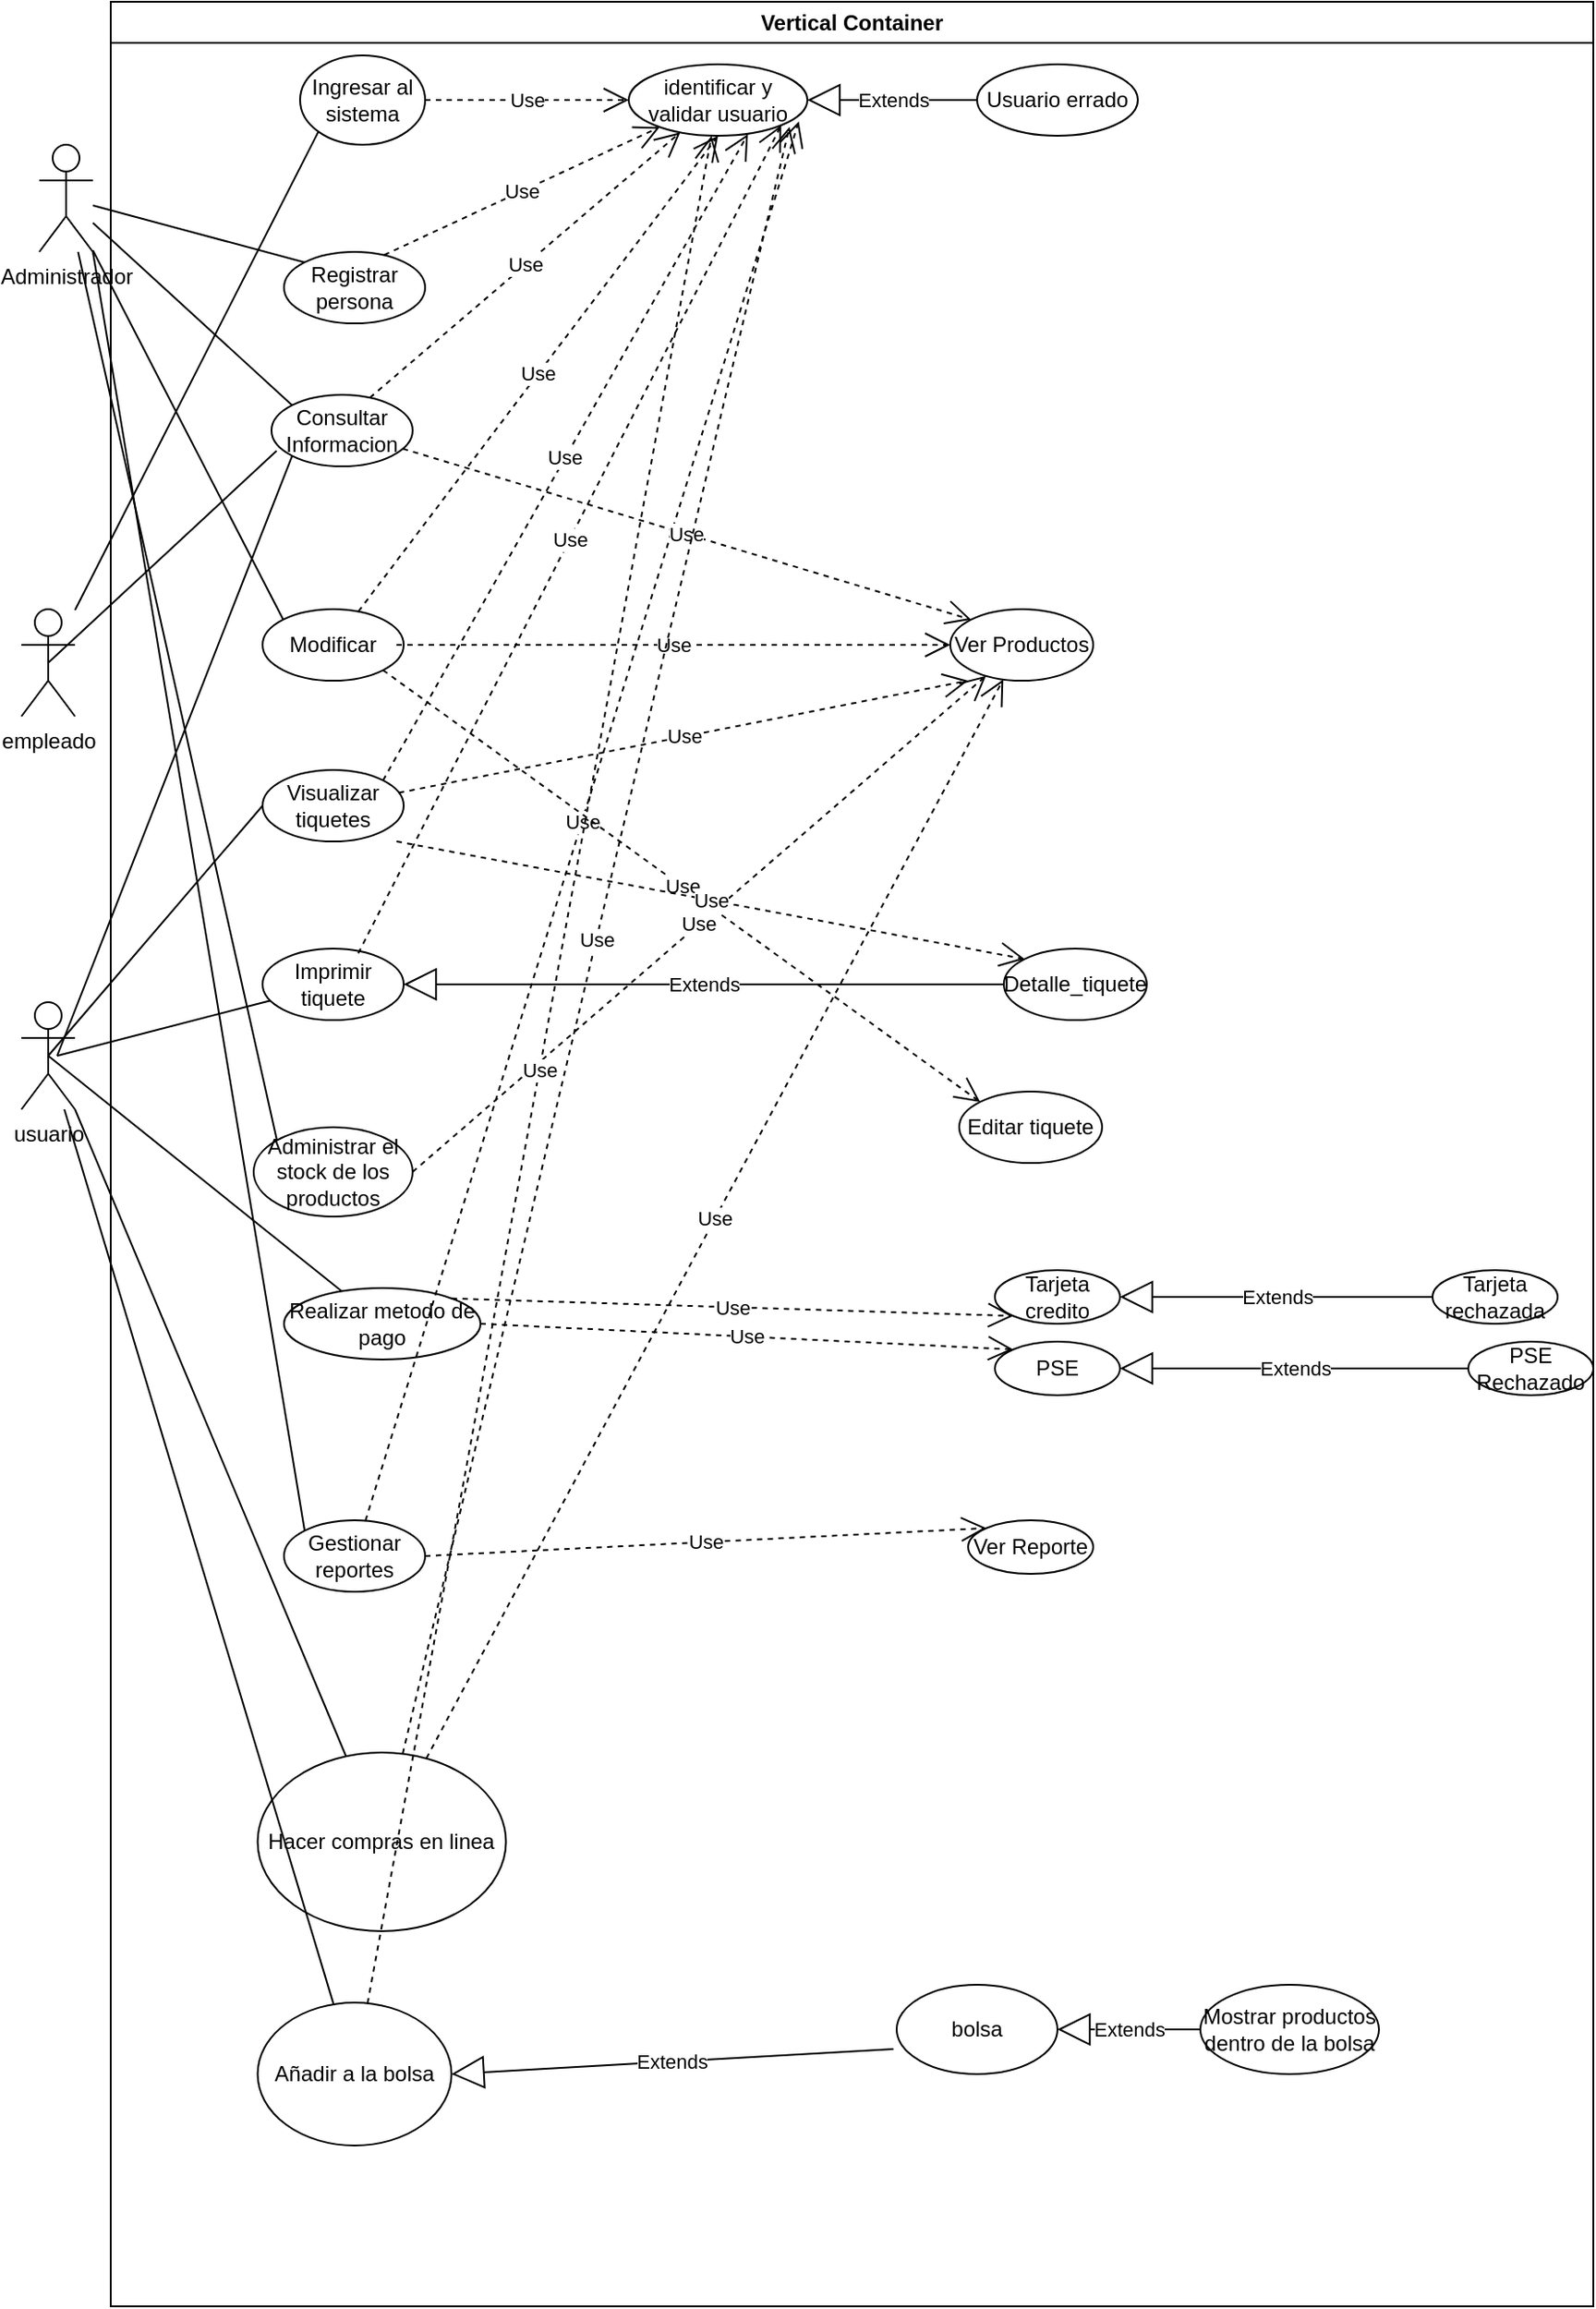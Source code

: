 <mxfile version="20.7.4" type="device"><diagram id="C-sX4_jgxhw4L1pvqhhu" name="Página-1"><mxGraphModel dx="2236" dy="619" grid="1" gridSize="10" guides="1" tooltips="1" connect="1" arrows="1" fold="1" page="1" pageScale="1" pageWidth="827" pageHeight="1169" math="0" shadow="0"><root><mxCell id="0"/><mxCell id="1" parent="0"/><mxCell id="_Qe7ZNRa4yLSz9zoLtBn-6" value="Administrador" style="shape=umlActor;verticalLabelPosition=bottom;verticalAlign=top;html=1;outlineConnect=0;" parent="1" vertex="1"><mxGeometry x="-30" y="140" width="30" height="60" as="geometry"/></mxCell><mxCell id="_Qe7ZNRa4yLSz9zoLtBn-7" value="empleado" style="shape=umlActor;verticalLabelPosition=bottom;verticalAlign=top;html=1;outlineConnect=0;" parent="1" vertex="1"><mxGeometry x="-40" y="400" width="30" height="60" as="geometry"/></mxCell><mxCell id="_Qe7ZNRa4yLSz9zoLtBn-8" value="usuario" style="shape=umlActor;verticalLabelPosition=bottom;verticalAlign=top;html=1;outlineConnect=0;" parent="1" vertex="1"><mxGeometry x="-40" y="620" width="30" height="60" as="geometry"/></mxCell><mxCell id="_Qe7ZNRa4yLSz9zoLtBn-10" value="Vertical Container" style="swimlane;whiteSpace=wrap;html=1;" parent="1" vertex="1"><mxGeometry x="10" y="60" width="830" height="1290" as="geometry"><mxRectangle x="320" y="260" width="140" height="30" as="alternateBounds"/></mxGeometry></mxCell><mxCell id="_Qe7ZNRa4yLSz9zoLtBn-5" value="Registrar persona&lt;br&gt;" style="ellipse;whiteSpace=wrap;html=1;" parent="_Qe7ZNRa4yLSz9zoLtBn-10" vertex="1"><mxGeometry x="97" y="140" width="79" height="40" as="geometry"/></mxCell><mxCell id="_Qe7ZNRa4yLSz9zoLtBn-15" value="Consultar Informacion&lt;br&gt;" style="ellipse;whiteSpace=wrap;html=1;" parent="_Qe7ZNRa4yLSz9zoLtBn-10" vertex="1"><mxGeometry x="90" y="220" width="79" height="40" as="geometry"/></mxCell><mxCell id="_Qe7ZNRa4yLSz9zoLtBn-16" value="Modificar&lt;br&gt;" style="ellipse;whiteSpace=wrap;html=1;" parent="_Qe7ZNRa4yLSz9zoLtBn-10" vertex="1"><mxGeometry x="85" y="340" width="79" height="40" as="geometry"/></mxCell><mxCell id="_Qe7ZNRa4yLSz9zoLtBn-17" value="Visualizar tiquetes&lt;br&gt;" style="ellipse;whiteSpace=wrap;html=1;" parent="_Qe7ZNRa4yLSz9zoLtBn-10" vertex="1"><mxGeometry x="85" y="430" width="79" height="40" as="geometry"/></mxCell><mxCell id="_Qe7ZNRa4yLSz9zoLtBn-18" value="Imprimir tiquete&lt;br&gt;" style="ellipse;whiteSpace=wrap;html=1;" parent="_Qe7ZNRa4yLSz9zoLtBn-10" vertex="1"><mxGeometry x="85" y="530" width="79" height="40" as="geometry"/></mxCell><mxCell id="_Qe7ZNRa4yLSz9zoLtBn-4" value="Ingresar al sistema&lt;br&gt;" style="ellipse;whiteSpace=wrap;html=1;" parent="_Qe7ZNRa4yLSz9zoLtBn-10" vertex="1"><mxGeometry x="106" y="30" width="70" height="50" as="geometry"/></mxCell><mxCell id="_Qe7ZNRa4yLSz9zoLtBn-19" value="&lt;p class=&quot;MsoNormal&quot;&gt;&lt;span style=&quot;mso-spacerun:'yes';font-family:Arial;font-size:10,0000pt;&quot;&gt;Administrar el stock de los productos&lt;/span&gt;&lt;/p&gt;" style="ellipse;whiteSpace=wrap;html=1;" parent="_Qe7ZNRa4yLSz9zoLtBn-10" vertex="1"><mxGeometry x="80" y="630" width="89" height="50" as="geometry"/></mxCell><mxCell id="_Qe7ZNRa4yLSz9zoLtBn-20" value="Hacer compras en linea" style="ellipse;whiteSpace=wrap;html=1;" parent="_Qe7ZNRa4yLSz9zoLtBn-10" vertex="1"><mxGeometry x="82.25" y="980" width="139" height="100" as="geometry"/></mxCell><mxCell id="_Qe7ZNRa4yLSz9zoLtBn-21" value="Realizar metodo de pago" style="ellipse;whiteSpace=wrap;html=1;" parent="_Qe7ZNRa4yLSz9zoLtBn-10" vertex="1"><mxGeometry x="97" y="720" width="110" height="40" as="geometry"/></mxCell><mxCell id="_Qe7ZNRa4yLSz9zoLtBn-22" value="Gestionar reportes&lt;br&gt;" style="ellipse;whiteSpace=wrap;html=1;" parent="_Qe7ZNRa4yLSz9zoLtBn-10" vertex="1"><mxGeometry x="97" y="850" width="79" height="40" as="geometry"/></mxCell><mxCell id="_Qe7ZNRa4yLSz9zoLtBn-23" value="identificar y validar usuario" style="ellipse;whiteSpace=wrap;html=1;" parent="_Qe7ZNRa4yLSz9zoLtBn-10" vertex="1"><mxGeometry x="290" y="35" width="100" height="40" as="geometry"/></mxCell><mxCell id="nM4KUY-rpWha1UMx_COG-81" value="Use" style="endArrow=open;endSize=12;dashed=1;html=1;rounded=0;exitX=1;exitY=0.5;exitDx=0;exitDy=0;" parent="_Qe7ZNRa4yLSz9zoLtBn-10" source="_Qe7ZNRa4yLSz9zoLtBn-4" target="_Qe7ZNRa4yLSz9zoLtBn-23" edge="1"><mxGeometry width="160" relative="1" as="geometry"><mxPoint x="220" y="140" as="sourcePoint"/><mxPoint x="600.0" y="85" as="targetPoint"/></mxGeometry></mxCell><mxCell id="cg69d9O_Kro8iN530QGz-1" value="Añadir a la bolsa&lt;br&gt;" style="ellipse;whiteSpace=wrap;html=1;" parent="_Qe7ZNRa4yLSz9zoLtBn-10" vertex="1"><mxGeometry x="82.25" y="1120" width="108.5" height="80" as="geometry"/></mxCell><mxCell id="cg69d9O_Kro8iN530QGz-7" value="Extends" style="endArrow=block;endSize=16;endFill=0;html=1;rounded=0;entryX=1;entryY=0.5;entryDx=0;entryDy=0;" parent="_Qe7ZNRa4yLSz9zoLtBn-10" target="rHj_xRfB_leBxjaj8NqF-53" edge="1"><mxGeometry width="160" relative="1" as="geometry"><mxPoint x="760" y="765" as="sourcePoint"/><mxPoint x="595.0" y="765" as="targetPoint"/></mxGeometry></mxCell><mxCell id="cg69d9O_Kro8iN530QGz-8" value="PSE Rechazado" style="ellipse;whiteSpace=wrap;html=1;" parent="_Qe7ZNRa4yLSz9zoLtBn-10" vertex="1"><mxGeometry x="760" y="750" width="70" height="30" as="geometry"/></mxCell><mxCell id="cg69d9O_Kro8iN530QGz-9" value="Tarjeta rechazada" style="ellipse;whiteSpace=wrap;html=1;" parent="_Qe7ZNRa4yLSz9zoLtBn-10" vertex="1"><mxGeometry x="740" y="710" width="70" height="30" as="geometry"/></mxCell><mxCell id="cg69d9O_Kro8iN530QGz-10" value="Extends" style="endArrow=block;endSize=16;endFill=0;html=1;rounded=0;exitX=0;exitY=0.5;exitDx=0;exitDy=0;entryX=1;entryY=0.5;entryDx=0;entryDy=0;" parent="_Qe7ZNRa4yLSz9zoLtBn-10" source="cg69d9O_Kro8iN530QGz-9" edge="1" target="rHj_xRfB_leBxjaj8NqF-54"><mxGeometry width="160" relative="1" as="geometry"><mxPoint x="740" y="724.5" as="sourcePoint"/><mxPoint x="600" y="725" as="targetPoint"/></mxGeometry></mxCell><mxCell id="rHj_xRfB_leBxjaj8NqF-1" value="Use" style="endArrow=open;endSize=12;dashed=1;html=1;rounded=0;exitX=0.71;exitY=0.043;exitDx=0;exitDy=0;exitPerimeter=0;" edge="1" parent="_Qe7ZNRa4yLSz9zoLtBn-10" source="_Qe7ZNRa4yLSz9zoLtBn-5" target="_Qe7ZNRa4yLSz9zoLtBn-23"><mxGeometry width="160" relative="1" as="geometry"><mxPoint x="174.252" y="155.768" as="sourcePoint"/><mxPoint x="580" y="65" as="targetPoint"/></mxGeometry></mxCell><mxCell id="rHj_xRfB_leBxjaj8NqF-2" value="Use" style="endArrow=open;endSize=12;dashed=1;html=1;rounded=0;exitX=0.697;exitY=0.041;exitDx=0;exitDy=0;exitPerimeter=0;" edge="1" parent="_Qe7ZNRa4yLSz9zoLtBn-10" source="_Qe7ZNRa4yLSz9zoLtBn-15" target="_Qe7ZNRa4yLSz9zoLtBn-23"><mxGeometry width="160" relative="1" as="geometry"><mxPoint x="163.09" y="151.72" as="sourcePoint"/><mxPoint x="317.287" y="80.125" as="targetPoint"/></mxGeometry></mxCell><mxCell id="rHj_xRfB_leBxjaj8NqF-3" value="Use" style="endArrow=open;endSize=12;dashed=1;html=1;rounded=0;entryX=0.5;entryY=1;entryDx=0;entryDy=0;" edge="1" parent="_Qe7ZNRa4yLSz9zoLtBn-10" source="_Qe7ZNRa4yLSz9zoLtBn-16" target="_Qe7ZNRa4yLSz9zoLtBn-23"><mxGeometry width="160" relative="1" as="geometry"><mxPoint x="155.063" y="231.64" as="sourcePoint"/><mxPoint x="328.826" y="83.118" as="targetPoint"/></mxGeometry></mxCell><mxCell id="rHj_xRfB_leBxjaj8NqF-4" value="Use" style="endArrow=open;endSize=12;dashed=1;html=1;rounded=0;exitX=1;exitY=0;exitDx=0;exitDy=0;entryX=0.667;entryY=0.977;entryDx=0;entryDy=0;entryPerimeter=0;" edge="1" parent="_Qe7ZNRa4yLSz9zoLtBn-10" source="_Qe7ZNRa4yLSz9zoLtBn-17" target="_Qe7ZNRa4yLSz9zoLtBn-23"><mxGeometry width="160" relative="1" as="geometry"><mxPoint x="148.595" y="351.317" as="sourcePoint"/><mxPoint x="350" y="85" as="targetPoint"/></mxGeometry></mxCell><mxCell id="rHj_xRfB_leBxjaj8NqF-5" value="Use" style="endArrow=open;endSize=12;dashed=1;html=1;rounded=0;exitX=0.678;exitY=0.066;exitDx=0;exitDy=0;entryX=1;entryY=1;entryDx=0;entryDy=0;exitPerimeter=0;" edge="1" parent="_Qe7ZNRa4yLSz9zoLtBn-10" source="_Qe7ZNRa4yLSz9zoLtBn-18" target="_Qe7ZNRa4yLSz9zoLtBn-23"><mxGeometry width="160" relative="1" as="geometry"><mxPoint x="162.252" y="445.768" as="sourcePoint"/><mxPoint x="373.5" y="86.32" as="targetPoint"/></mxGeometry></mxCell><mxCell id="rHj_xRfB_leBxjaj8NqF-6" value="Use" style="endArrow=open;endSize=12;dashed=1;html=1;rounded=0;entryX=0.952;entryY=0.799;entryDx=0;entryDy=0;entryPerimeter=0;" edge="1" parent="_Qe7ZNRa4yLSz9zoLtBn-10" source="_Qe7ZNRa4yLSz9zoLtBn-22" target="_Qe7ZNRa4yLSz9zoLtBn-23"><mxGeometry width="160" relative="1" as="geometry"><mxPoint x="148.562" y="542.64" as="sourcePoint"/><mxPoint x="385.355" y="79.142" as="targetPoint"/></mxGeometry></mxCell><mxCell id="rHj_xRfB_leBxjaj8NqF-38" value="Usuario errado" style="ellipse;whiteSpace=wrap;html=1;" vertex="1" parent="_Qe7ZNRa4yLSz9zoLtBn-10"><mxGeometry x="485" y="35" width="90" height="40" as="geometry"/></mxCell><mxCell id="rHj_xRfB_leBxjaj8NqF-39" value="Extends" style="endArrow=block;endSize=16;endFill=0;html=1;rounded=0;entryX=1;entryY=0.5;entryDx=0;entryDy=0;exitX=0;exitY=0.5;exitDx=0;exitDy=0;" edge="1" parent="_Qe7ZNRa4yLSz9zoLtBn-10" source="rHj_xRfB_leBxjaj8NqF-38" target="_Qe7ZNRa4yLSz9zoLtBn-23"><mxGeometry width="160" relative="1" as="geometry"><mxPoint x="460" y="55" as="sourcePoint"/><mxPoint x="530" y="50" as="targetPoint"/></mxGeometry></mxCell><mxCell id="rHj_xRfB_leBxjaj8NqF-48" value="Detalle_tiquete&lt;br&gt;" style="ellipse;whiteSpace=wrap;html=1;" vertex="1" parent="_Qe7ZNRa4yLSz9zoLtBn-10"><mxGeometry x="500" y="530" width="80" height="40" as="geometry"/></mxCell><mxCell id="rHj_xRfB_leBxjaj8NqF-50" value="Use" style="endArrow=open;endSize=12;dashed=1;html=1;rounded=0;exitX=1;exitY=0.5;exitDx=0;exitDy=0;" edge="1" parent="_Qe7ZNRa4yLSz9zoLtBn-10" source="_Qe7ZNRa4yLSz9zoLtBn-19" target="rHj_xRfB_leBxjaj8NqF-66"><mxGeometry width="160" relative="1" as="geometry"><mxPoint x="210" y="740" as="sourcePoint"/><mxPoint x="490" y="640" as="targetPoint"/></mxGeometry></mxCell><mxCell id="rHj_xRfB_leBxjaj8NqF-52" value="Use" style="endArrow=open;endSize=12;dashed=1;html=1;rounded=0;" edge="1" parent="_Qe7ZNRa4yLSz9zoLtBn-10" source="cg69d9O_Kro8iN530QGz-1" target="_Qe7ZNRa4yLSz9zoLtBn-23"><mxGeometry width="160" relative="1" as="geometry"><mxPoint x="173.312" y="990.697" as="sourcePoint"/><mxPoint x="390" y="70" as="targetPoint"/></mxGeometry></mxCell><mxCell id="rHj_xRfB_leBxjaj8NqF-53" value="PSE" style="ellipse;whiteSpace=wrap;html=1;" vertex="1" parent="_Qe7ZNRa4yLSz9zoLtBn-10"><mxGeometry x="495" y="750" width="70" height="30" as="geometry"/></mxCell><mxCell id="rHj_xRfB_leBxjaj8NqF-54" value="Tarjeta credito" style="ellipse;whiteSpace=wrap;html=1;" vertex="1" parent="_Qe7ZNRa4yLSz9zoLtBn-10"><mxGeometry x="495" y="710" width="70" height="30" as="geometry"/></mxCell><mxCell id="rHj_xRfB_leBxjaj8NqF-55" value="Use" style="endArrow=open;endSize=12;dashed=1;html=1;rounded=0;entryX=0;entryY=0;entryDx=0;entryDy=0;exitX=1;exitY=0.5;exitDx=0;exitDy=0;" edge="1" parent="_Qe7ZNRa4yLSz9zoLtBn-10" source="_Qe7ZNRa4yLSz9zoLtBn-21" target="rHj_xRfB_leBxjaj8NqF-53"><mxGeometry width="160" relative="1" as="geometry"><mxPoint x="220" y="750" as="sourcePoint"/><mxPoint x="505.0" y="735" as="targetPoint"/></mxGeometry></mxCell><mxCell id="rHj_xRfB_leBxjaj8NqF-56" value="bolsa" style="ellipse;whiteSpace=wrap;html=1;" vertex="1" parent="_Qe7ZNRa4yLSz9zoLtBn-10"><mxGeometry x="440" y="1110" width="90" height="50" as="geometry"/></mxCell><mxCell id="rHj_xRfB_leBxjaj8NqF-57" value="Mostrar productos dentro de la bolsa" style="ellipse;whiteSpace=wrap;html=1;" vertex="1" parent="_Qe7ZNRa4yLSz9zoLtBn-10"><mxGeometry x="610" y="1110" width="100" height="50" as="geometry"/></mxCell><mxCell id="rHj_xRfB_leBxjaj8NqF-58" value="Extends" style="endArrow=block;endSize=16;endFill=0;html=1;rounded=0;" edge="1" parent="_Qe7ZNRa4yLSz9zoLtBn-10" source="rHj_xRfB_leBxjaj8NqF-57" target="rHj_xRfB_leBxjaj8NqF-56"><mxGeometry width="160" relative="1" as="geometry"><mxPoint x="770" y="775" as="sourcePoint"/><mxPoint x="575.0" y="775" as="targetPoint"/></mxGeometry></mxCell><mxCell id="rHj_xRfB_leBxjaj8NqF-59" value="Extends" style="endArrow=block;endSize=16;endFill=0;html=1;rounded=0;entryX=1;entryY=0.5;entryDx=0;entryDy=0;exitX=-0.02;exitY=0.719;exitDx=0;exitDy=0;exitPerimeter=0;" edge="1" parent="_Qe7ZNRa4yLSz9zoLtBn-10" source="rHj_xRfB_leBxjaj8NqF-56" target="cg69d9O_Kro8iN530QGz-1"><mxGeometry width="160" relative="1" as="geometry"><mxPoint x="620.0" y="1145" as="sourcePoint"/><mxPoint x="540.0" y="1145" as="targetPoint"/></mxGeometry></mxCell><mxCell id="rHj_xRfB_leBxjaj8NqF-62" value="Extends" style="endArrow=block;endSize=16;endFill=0;html=1;rounded=0;entryX=1;entryY=0.5;entryDx=0;entryDy=0;" edge="1" parent="_Qe7ZNRa4yLSz9zoLtBn-10" source="rHj_xRfB_leBxjaj8NqF-48" target="_Qe7ZNRa4yLSz9zoLtBn-18"><mxGeometry width="160" relative="1" as="geometry"><mxPoint x="750" y="735" as="sourcePoint"/><mxPoint x="575.0" y="735" as="targetPoint"/></mxGeometry></mxCell><mxCell id="rHj_xRfB_leBxjaj8NqF-63" value="Ver Reporte" style="ellipse;whiteSpace=wrap;html=1;" vertex="1" parent="_Qe7ZNRa4yLSz9zoLtBn-10"><mxGeometry x="480" y="850" width="70" height="30" as="geometry"/></mxCell><mxCell id="rHj_xRfB_leBxjaj8NqF-64" value="Use" style="endArrow=open;endSize=12;dashed=1;html=1;rounded=0;entryX=0;entryY=0;entryDx=0;entryDy=0;exitX=1;exitY=0.5;exitDx=0;exitDy=0;" edge="1" parent="_Qe7ZNRa4yLSz9zoLtBn-10" source="_Qe7ZNRa4yLSz9zoLtBn-22" target="rHj_xRfB_leBxjaj8NqF-63"><mxGeometry width="160" relative="1" as="geometry"><mxPoint x="217.0" y="750" as="sourcePoint"/><mxPoint x="514.905" y="764.544" as="targetPoint"/></mxGeometry></mxCell><mxCell id="rHj_xRfB_leBxjaj8NqF-66" value="Ver Productos" style="ellipse;whiteSpace=wrap;html=1;" vertex="1" parent="_Qe7ZNRa4yLSz9zoLtBn-10"><mxGeometry x="470" y="340" width="80" height="40" as="geometry"/></mxCell><mxCell id="rHj_xRfB_leBxjaj8NqF-67" value="Use" style="endArrow=open;endSize=12;dashed=1;html=1;rounded=0;entryX=0;entryY=0.5;entryDx=0;entryDy=0;" edge="1" parent="_Qe7ZNRa4yLSz9zoLtBn-10" target="rHj_xRfB_leBxjaj8NqF-66"><mxGeometry width="160" relative="1" as="geometry"><mxPoint x="160" y="360" as="sourcePoint"/><mxPoint x="500" y="650" as="targetPoint"/></mxGeometry></mxCell><mxCell id="rHj_xRfB_leBxjaj8NqF-69" value="Use" style="endArrow=open;endSize=12;dashed=1;html=1;rounded=0;entryX=0;entryY=0;entryDx=0;entryDy=0;" edge="1" parent="_Qe7ZNRa4yLSz9zoLtBn-10" source="_Qe7ZNRa4yLSz9zoLtBn-15" target="rHj_xRfB_leBxjaj8NqF-66"><mxGeometry width="160" relative="1" as="geometry"><mxPoint x="170" y="370" as="sourcePoint"/><mxPoint x="480" y="370" as="targetPoint"/></mxGeometry></mxCell><mxCell id="rHj_xRfB_leBxjaj8NqF-72" value="Use" style="endArrow=open;endSize=12;dashed=1;html=1;rounded=0;entryX=0;entryY=1;entryDx=0;entryDy=0;exitX=1;exitY=0;exitDx=0;exitDy=0;" edge="1" parent="_Qe7ZNRa4yLSz9zoLtBn-10" source="_Qe7ZNRa4yLSz9zoLtBn-21" target="rHj_xRfB_leBxjaj8NqF-54"><mxGeometry width="160" relative="1" as="geometry"><mxPoint x="217.0" y="750" as="sourcePoint"/><mxPoint x="514.905" y="764.544" as="targetPoint"/></mxGeometry></mxCell><mxCell id="rHj_xRfB_leBxjaj8NqF-74" value="Editar tiquete" style="ellipse;whiteSpace=wrap;html=1;" vertex="1" parent="_Qe7ZNRa4yLSz9zoLtBn-10"><mxGeometry x="475" y="610" width="80" height="40" as="geometry"/></mxCell><mxCell id="rHj_xRfB_leBxjaj8NqF-75" value="Use" style="endArrow=open;endSize=12;dashed=1;html=1;rounded=0;entryX=0;entryY=0;entryDx=0;entryDy=0;exitX=1;exitY=1;exitDx=0;exitDy=0;" edge="1" parent="_Qe7ZNRa4yLSz9zoLtBn-10" source="_Qe7ZNRa4yLSz9zoLtBn-16" target="rHj_xRfB_leBxjaj8NqF-74"><mxGeometry width="160" relative="1" as="geometry"><mxPoint x="170" y="370" as="sourcePoint"/><mxPoint x="480" y="370" as="targetPoint"/></mxGeometry></mxCell><mxCell id="rHj_xRfB_leBxjaj8NqF-77" value="Use" style="endArrow=open;endSize=12;dashed=1;html=1;rounded=0;" edge="1" parent="_Qe7ZNRa4yLSz9zoLtBn-10" source="_Qe7ZNRa4yLSz9zoLtBn-20" target="rHj_xRfB_leBxjaj8NqF-66"><mxGeometry width="160" relative="1" as="geometry"><mxPoint x="220" y="1010" as="sourcePoint"/><mxPoint x="380" y="1010" as="targetPoint"/></mxGeometry></mxCell><mxCell id="rHj_xRfB_leBxjaj8NqF-26" value="" style="endArrow=none;html=1;rounded=0;entryX=0;entryY=0;entryDx=0;entryDy=0;" edge="1" parent="1" source="_Qe7ZNRa4yLSz9zoLtBn-6" target="_Qe7ZNRa4yLSz9zoLtBn-5"><mxGeometry width="50" height="50" relative="1" as="geometry"><mxPoint x="-20" y="200" as="sourcePoint"/><mxPoint x="30" y="150" as="targetPoint"/></mxGeometry></mxCell><mxCell id="rHj_xRfB_leBxjaj8NqF-27" value="" style="endArrow=none;html=1;rounded=0;entryX=0;entryY=0;entryDx=0;entryDy=0;" edge="1" parent="1" source="_Qe7ZNRa4yLSz9zoLtBn-6" target="_Qe7ZNRa4yLSz9zoLtBn-15"><mxGeometry width="50" height="50" relative="1" as="geometry"><mxPoint x="10" y="185.118" as="sourcePoint"/><mxPoint x="128.903" y="225.691" as="targetPoint"/></mxGeometry></mxCell><mxCell id="rHj_xRfB_leBxjaj8NqF-28" value="" style="endArrow=none;html=1;rounded=0;entryX=0;entryY=0;entryDx=0;entryDy=0;" edge="1" parent="1" source="_Qe7ZNRa4yLSz9zoLtBn-6" target="_Qe7ZNRa4yLSz9zoLtBn-16"><mxGeometry width="50" height="50" relative="1" as="geometry"><mxPoint x="20" y="195.118" as="sourcePoint"/><mxPoint x="121.903" y="305.691" as="targetPoint"/></mxGeometry></mxCell><mxCell id="rHj_xRfB_leBxjaj8NqF-29" value="" style="endArrow=none;html=1;rounded=0;entryX=0;entryY=0;entryDx=0;entryDy=0;" edge="1" parent="1" source="_Qe7ZNRa4yLSz9zoLtBn-6" target="_Qe7ZNRa4yLSz9zoLtBn-19"><mxGeometry width="50" height="50" relative="1" as="geometry"><mxPoint x="30" y="205.118" as="sourcePoint"/><mxPoint x="116.903" y="425.691" as="targetPoint"/></mxGeometry></mxCell><mxCell id="rHj_xRfB_leBxjaj8NqF-30" value="" style="endArrow=none;html=1;rounded=0;entryX=0;entryY=0;entryDx=0;entryDy=0;exitX=1;exitY=1;exitDx=0;exitDy=0;exitPerimeter=0;" edge="1" parent="1" source="_Qe7ZNRa4yLSz9zoLtBn-6" target="_Qe7ZNRa4yLSz9zoLtBn-22"><mxGeometry width="50" height="50" relative="1" as="geometry"><mxPoint x="40" y="215.118" as="sourcePoint"/><mxPoint x="112.656" y="717.537" as="targetPoint"/></mxGeometry></mxCell><mxCell id="rHj_xRfB_leBxjaj8NqF-31" value="" style="endArrow=none;html=1;rounded=0;exitX=0.5;exitY=0.5;exitDx=0;exitDy=0;exitPerimeter=0;" edge="1" parent="1" source="_Qe7ZNRa4yLSz9zoLtBn-8" target="_Qe7ZNRa4yLSz9zoLtBn-21"><mxGeometry width="50" height="50" relative="1" as="geometry"><mxPoint x="-40" y="680" as="sourcePoint"/><mxPoint x="10" y="630" as="targetPoint"/></mxGeometry></mxCell><mxCell id="rHj_xRfB_leBxjaj8NqF-32" value="" style="endArrow=none;html=1;rounded=0;exitX=0.5;exitY=0.5;exitDx=0;exitDy=0;exitPerimeter=0;entryX=0;entryY=0.5;entryDx=0;entryDy=0;" edge="1" parent="1" source="_Qe7ZNRa4yLSz9zoLtBn-8" target="_Qe7ZNRa4yLSz9zoLtBn-17"><mxGeometry width="50" height="50" relative="1" as="geometry"><mxPoint x="-15" y="660" as="sourcePoint"/><mxPoint x="150.613" y="801.574" as="targetPoint"/></mxGeometry></mxCell><mxCell id="rHj_xRfB_leBxjaj8NqF-33" value="" style="endArrow=none;html=1;rounded=0;" edge="1" parent="1" target="_Qe7ZNRa4yLSz9zoLtBn-18"><mxGeometry width="50" height="50" relative="1" as="geometry"><mxPoint x="-20" y="650" as="sourcePoint"/><mxPoint x="105.0" y="530" as="targetPoint"/></mxGeometry></mxCell><mxCell id="rHj_xRfB_leBxjaj8NqF-34" value="" style="endArrow=none;html=1;rounded=0;entryX=0;entryY=1;entryDx=0;entryDy=0;" edge="1" parent="1" target="_Qe7ZNRa4yLSz9zoLtBn-15"><mxGeometry width="50" height="50" relative="1" as="geometry"><mxPoint x="-20" y="650" as="sourcePoint"/><mxPoint x="105.0" y="530" as="targetPoint"/></mxGeometry></mxCell><mxCell id="rHj_xRfB_leBxjaj8NqF-35" value="" style="endArrow=none;html=1;rounded=0;entryX=0;entryY=1;entryDx=0;entryDy=0;" edge="1" parent="1" source="_Qe7ZNRa4yLSz9zoLtBn-7" target="_Qe7ZNRa4yLSz9zoLtBn-4"><mxGeometry width="50" height="50" relative="1" as="geometry"><mxPoint x="-30" y="470" as="sourcePoint"/><mxPoint x="20" y="420" as="targetPoint"/></mxGeometry></mxCell><mxCell id="rHj_xRfB_leBxjaj8NqF-36" value="" style="endArrow=none;html=1;rounded=0;entryX=0.036;entryY=0.784;entryDx=0;entryDy=0;entryPerimeter=0;exitX=0.5;exitY=0.5;exitDx=0;exitDy=0;exitPerimeter=0;" edge="1" parent="1" source="_Qe7ZNRa4yLSz9zoLtBn-7" target="_Qe7ZNRa4yLSz9zoLtBn-15"><mxGeometry width="50" height="50" relative="1" as="geometry"><mxPoint x="-50" y="460" as="sourcePoint"/><mxPoint y="410" as="targetPoint"/></mxGeometry></mxCell><mxCell id="rHj_xRfB_leBxjaj8NqF-37" value="" style="endArrow=none;html=1;rounded=0;exitX=1;exitY=1;exitDx=0;exitDy=0;exitPerimeter=0;" edge="1" parent="1" source="_Qe7ZNRa4yLSz9zoLtBn-8" target="_Qe7ZNRa4yLSz9zoLtBn-20"><mxGeometry width="50" height="50" relative="1" as="geometry"><mxPoint x="-30" y="650" as="sourcePoint"/><mxPoint x="10" y="640" as="targetPoint"/></mxGeometry></mxCell><mxCell id="rHj_xRfB_leBxjaj8NqF-41" value="" style="endArrow=none;html=1;rounded=0;" edge="1" parent="1" source="_Qe7ZNRa4yLSz9zoLtBn-8" target="cg69d9O_Kro8iN530QGz-1"><mxGeometry width="50" height="50" relative="1" as="geometry"><mxPoint y="690" as="sourcePoint"/><mxPoint x="152.169" y="1062.026" as="targetPoint"/></mxGeometry></mxCell><mxCell id="rHj_xRfB_leBxjaj8NqF-51" value="Use" style="endArrow=open;endSize=12;dashed=1;html=1;rounded=0;" edge="1" parent="1" source="_Qe7ZNRa4yLSz9zoLtBn-20"><mxGeometry width="160" relative="1" as="geometry"><mxPoint x="162.617" y="930.241" as="sourcePoint"/><mxPoint x="390" y="130" as="targetPoint"/></mxGeometry></mxCell><mxCell id="rHj_xRfB_leBxjaj8NqF-68" value="Use" style="endArrow=open;endSize=12;dashed=1;html=1;rounded=0;entryX=0;entryY=0.5;entryDx=0;entryDy=0;" edge="1" parent="1" source="_Qe7ZNRa4yLSz9zoLtBn-17"><mxGeometry width="160" relative="1" as="geometry"><mxPoint x="180" y="440" as="sourcePoint"/><mxPoint x="490" y="440" as="targetPoint"/></mxGeometry></mxCell><mxCell id="rHj_xRfB_leBxjaj8NqF-70" value="Use" style="endArrow=open;endSize=12;dashed=1;html=1;rounded=0;entryX=0;entryY=0;entryDx=0;entryDy=0;" edge="1" parent="1" target="rHj_xRfB_leBxjaj8NqF-48"><mxGeometry width="160" relative="1" as="geometry"><mxPoint x="170" y="530" as="sourcePoint"/><mxPoint x="500" y="450" as="targetPoint"/></mxGeometry></mxCell></root></mxGraphModel></diagram></mxfile>